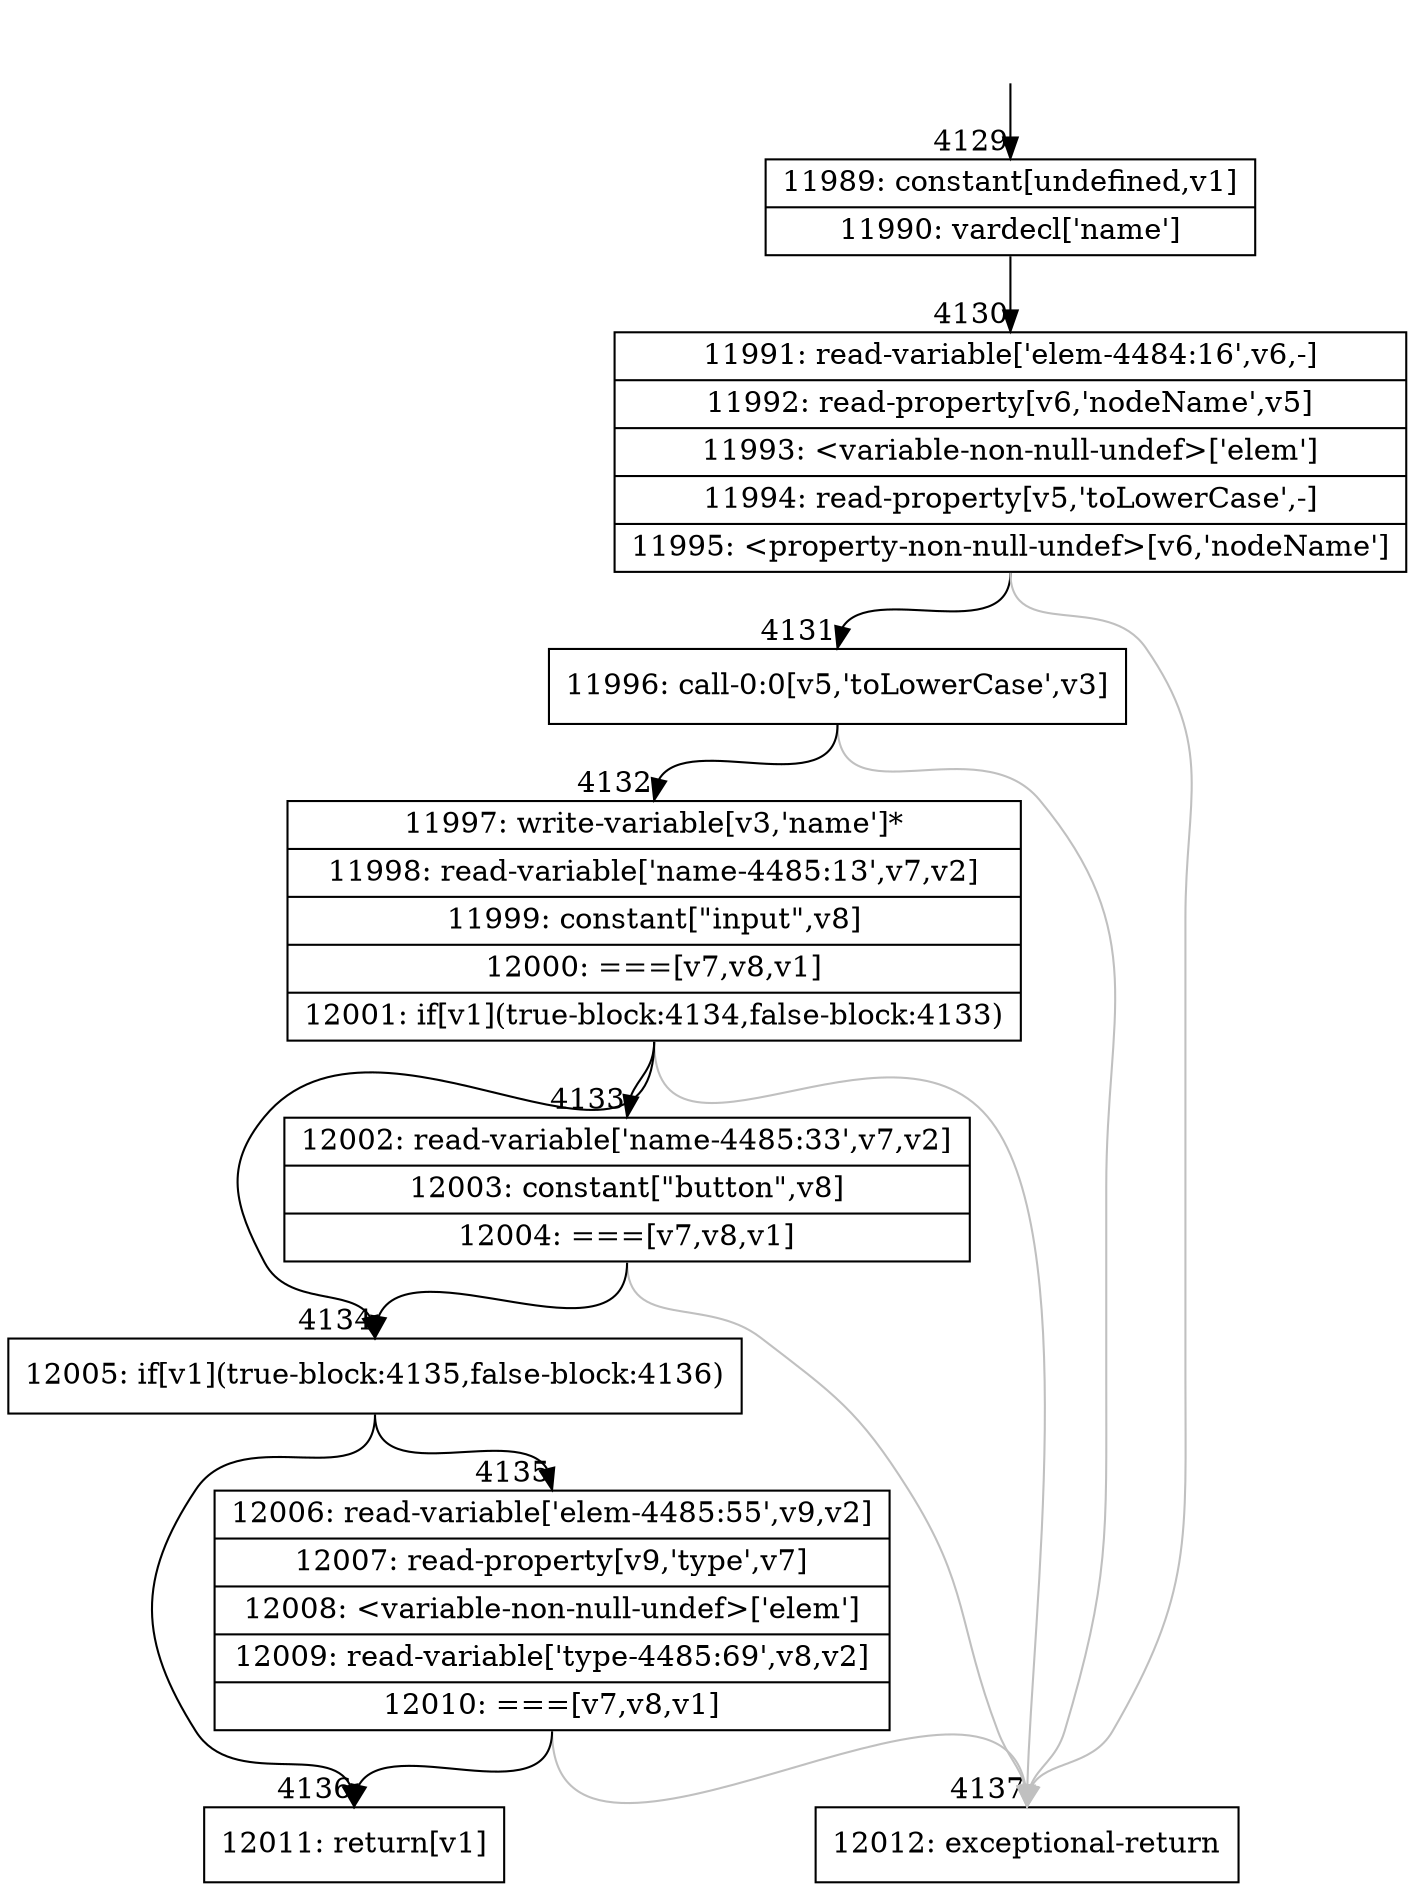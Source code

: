 digraph {
rankdir="TD"
BB_entry268[shape=none,label=""];
BB_entry268 -> BB4129 [tailport=s, headport=n, headlabel="    4129"]
BB4129 [shape=record label="{11989: constant[undefined,v1]|11990: vardecl['name']}" ] 
BB4129 -> BB4130 [tailport=s, headport=n, headlabel="      4130"]
BB4130 [shape=record label="{11991: read-variable['elem-4484:16',v6,-]|11992: read-property[v6,'nodeName',v5]|11993: \<variable-non-null-undef\>['elem']|11994: read-property[v5,'toLowerCase',-]|11995: \<property-non-null-undef\>[v6,'nodeName']}" ] 
BB4130 -> BB4131 [tailport=s, headport=n, headlabel="      4131"]
BB4130 -> BB4137 [tailport=s, headport=n, color=gray, headlabel="      4137"]
BB4131 [shape=record label="{11996: call-0:0[v5,'toLowerCase',v3]}" ] 
BB4131 -> BB4132 [tailport=s, headport=n, headlabel="      4132"]
BB4131 -> BB4137 [tailport=s, headport=n, color=gray]
BB4132 [shape=record label="{11997: write-variable[v3,'name']*|11998: read-variable['name-4485:13',v7,v2]|11999: constant[\"input\",v8]|12000: ===[v7,v8,v1]|12001: if[v1](true-block:4134,false-block:4133)}" ] 
BB4132 -> BB4134 [tailport=s, headport=n, headlabel="      4134"]
BB4132 -> BB4133 [tailport=s, headport=n, headlabel="      4133"]
BB4132 -> BB4137 [tailport=s, headport=n, color=gray]
BB4133 [shape=record label="{12002: read-variable['name-4485:33',v7,v2]|12003: constant[\"button\",v8]|12004: ===[v7,v8,v1]}" ] 
BB4133 -> BB4134 [tailport=s, headport=n]
BB4133 -> BB4137 [tailport=s, headport=n, color=gray]
BB4134 [shape=record label="{12005: if[v1](true-block:4135,false-block:4136)}" ] 
BB4134 -> BB4136 [tailport=s, headport=n, headlabel="      4136"]
BB4134 -> BB4135 [tailport=s, headport=n, headlabel="      4135"]
BB4135 [shape=record label="{12006: read-variable['elem-4485:55',v9,v2]|12007: read-property[v9,'type',v7]|12008: \<variable-non-null-undef\>['elem']|12009: read-variable['type-4485:69',v8,v2]|12010: ===[v7,v8,v1]}" ] 
BB4135 -> BB4136 [tailport=s, headport=n]
BB4135 -> BB4137 [tailport=s, headport=n, color=gray]
BB4136 [shape=record label="{12011: return[v1]}" ] 
BB4137 [shape=record label="{12012: exceptional-return}" ] 
}
